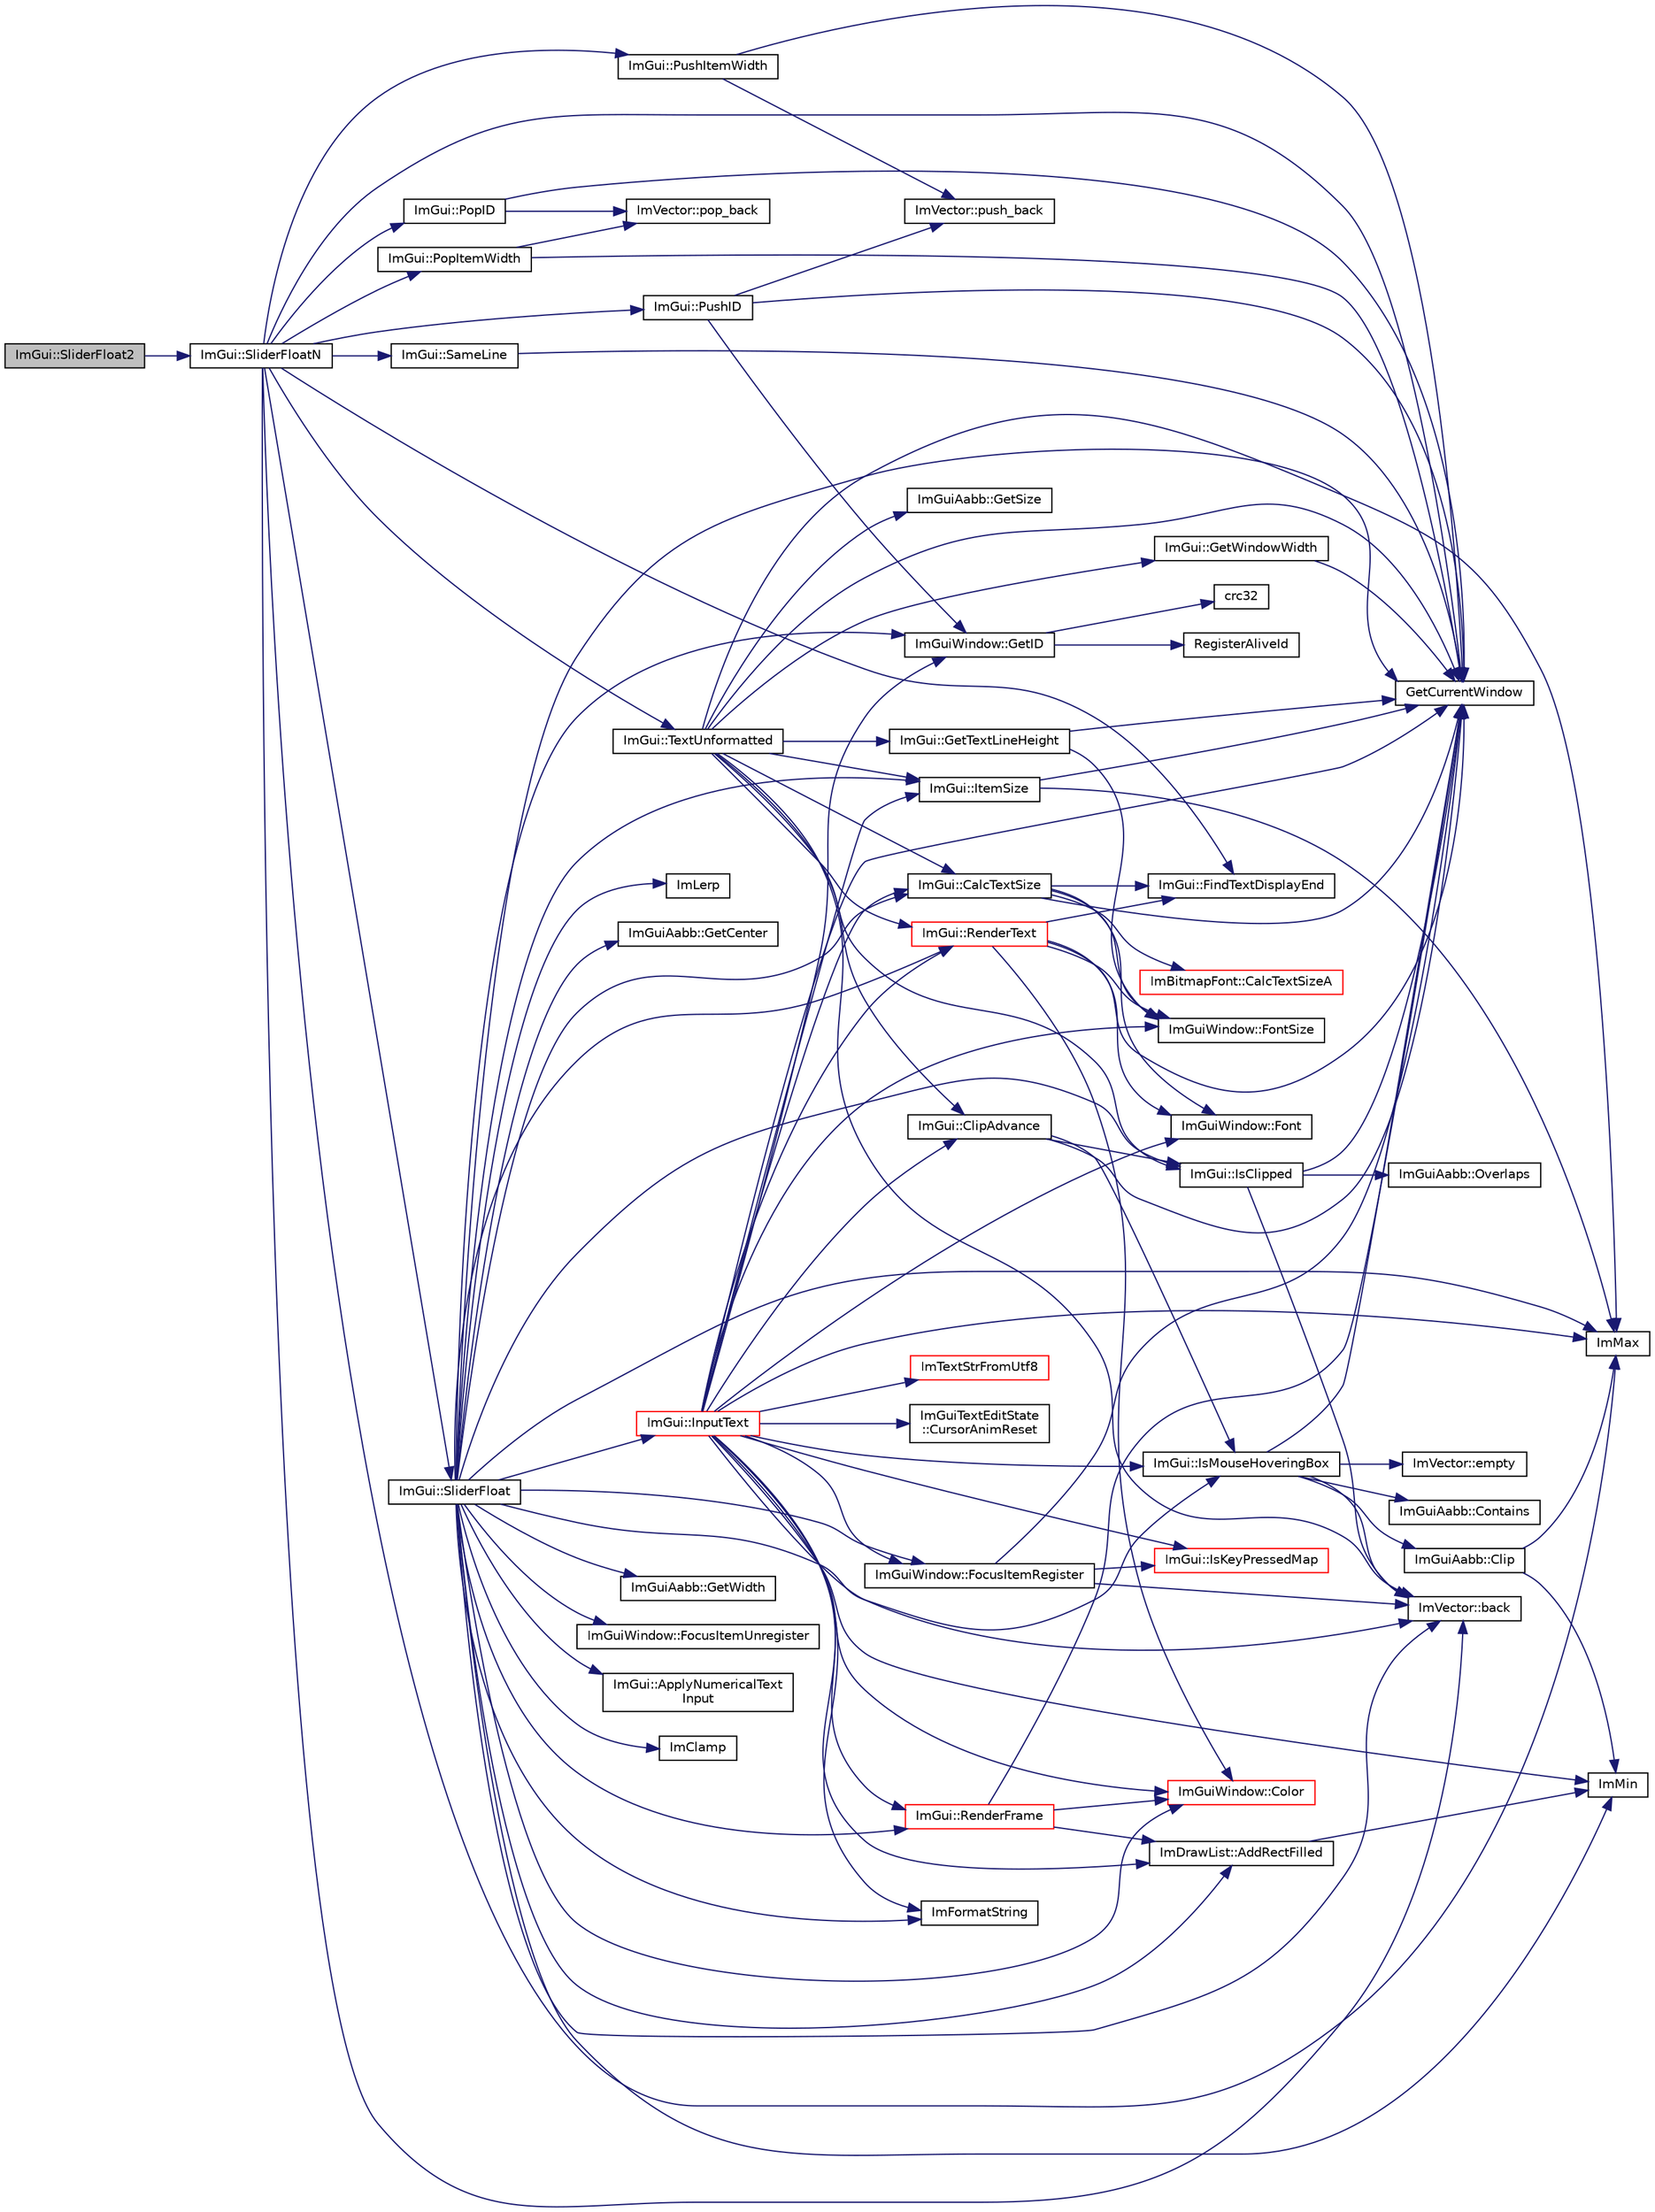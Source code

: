 digraph "ImGui::SliderFloat2"
{
 // INTERACTIVE_SVG=YES
  edge [fontname="Helvetica",fontsize="10",labelfontname="Helvetica",labelfontsize="10"];
  node [fontname="Helvetica",fontsize="10",shape=record];
  rankdir="LR";
  Node1 [label="ImGui::SliderFloat2",height=0.2,width=0.4,color="black", fillcolor="grey75", style="filled" fontcolor="black"];
  Node1 -> Node2 [color="midnightblue",fontsize="10",style="solid",fontname="Helvetica"];
  Node2 [label="ImGui::SliderFloatN",height=0.2,width=0.4,color="black", fillcolor="white", style="filled",URL="$namespace_im_gui.html#aedc90d902fad009849392580608b9411"];
  Node2 -> Node3 [color="midnightblue",fontsize="10",style="solid",fontname="Helvetica"];
  Node3 [label="GetCurrentWindow",height=0.2,width=0.4,color="black", fillcolor="white", style="filled",URL="$imgui_8cpp.html#adf96ede6decde2f532a9cfd91deff1b7"];
  Node2 -> Node4 [color="midnightblue",fontsize="10",style="solid",fontname="Helvetica"];
  Node4 [label="ImVector::back",height=0.2,width=0.4,color="black", fillcolor="white", style="filled",URL="$class_im_vector.html#a3e4424d3fca190894598a6575f9d2401"];
  Node2 -> Node5 [color="midnightblue",fontsize="10",style="solid",fontname="Helvetica"];
  Node5 [label="ImMax",height=0.2,width=0.4,color="black", fillcolor="white", style="filled",URL="$imgui_8cpp.html#a6fb8dd1bd2fa0e1c6065dc7123cb7f3e"];
  Node2 -> Node6 [color="midnightblue",fontsize="10",style="solid",fontname="Helvetica"];
  Node6 [label="ImGui::PushID",height=0.2,width=0.4,color="black", fillcolor="white", style="filled",URL="$namespace_im_gui.html#a27a8533605dc5b8cabf161bf7715bbde"];
  Node6 -> Node3 [color="midnightblue",fontsize="10",style="solid",fontname="Helvetica"];
  Node6 -> Node7 [color="midnightblue",fontsize="10",style="solid",fontname="Helvetica"];
  Node7 [label="ImVector::push_back",height=0.2,width=0.4,color="black", fillcolor="white", style="filled",URL="$class_im_vector.html#a68387993f2a5f5c3b2a7139d9ab778b8"];
  Node6 -> Node8 [color="midnightblue",fontsize="10",style="solid",fontname="Helvetica"];
  Node8 [label="ImGuiWindow::GetID",height=0.2,width=0.4,color="black", fillcolor="white", style="filled",URL="$struct_im_gui_window.html#a634c3af7750e85411246d9ab48181229"];
  Node8 -> Node9 [color="midnightblue",fontsize="10",style="solid",fontname="Helvetica"];
  Node9 [label="crc32",height=0.2,width=0.4,color="black", fillcolor="white", style="filled",URL="$imgui_8cpp.html#ae65a896a0b6059ef55a873c36294292b"];
  Node8 -> Node10 [color="midnightblue",fontsize="10",style="solid",fontname="Helvetica"];
  Node10 [label="RegisterAliveId",height=0.2,width=0.4,color="black", fillcolor="white", style="filled",URL="$imgui_8cpp.html#ab13ff6b56797db596922da45c5d019af"];
  Node2 -> Node11 [color="midnightblue",fontsize="10",style="solid",fontname="Helvetica"];
  Node11 [label="ImGui::PushItemWidth",height=0.2,width=0.4,color="black", fillcolor="white", style="filled",URL="$namespace_im_gui.html#a4ad13bf38f0521a339133248ef3e3036"];
  Node11 -> Node3 [color="midnightblue",fontsize="10",style="solid",fontname="Helvetica"];
  Node11 -> Node7 [color="midnightblue",fontsize="10",style="solid",fontname="Helvetica"];
  Node2 -> Node12 [color="midnightblue",fontsize="10",style="solid",fontname="Helvetica"];
  Node12 [label="ImGui::PopItemWidth",height=0.2,width=0.4,color="black", fillcolor="white", style="filled",URL="$namespace_im_gui.html#ad29a3fc0cb5dfc7f9fc7224512ce90bf"];
  Node12 -> Node3 [color="midnightblue",fontsize="10",style="solid",fontname="Helvetica"];
  Node12 -> Node13 [color="midnightblue",fontsize="10",style="solid",fontname="Helvetica"];
  Node13 [label="ImVector::pop_back",height=0.2,width=0.4,color="black", fillcolor="white", style="filled",URL="$class_im_vector.html#a3db7ce62d3c429effdb893fbf7148c1c"];
  Node2 -> Node14 [color="midnightblue",fontsize="10",style="solid",fontname="Helvetica"];
  Node14 [label="ImGui::SliderFloat",height=0.2,width=0.4,color="black", fillcolor="white", style="filled",URL="$namespace_im_gui.html#a6a38fe9e55fc166836b1bb05584e1312"];
  Node14 -> Node3 [color="midnightblue",fontsize="10",style="solid",fontname="Helvetica"];
  Node14 -> Node8 [color="midnightblue",fontsize="10",style="solid",fontname="Helvetica"];
  Node14 -> Node4 [color="midnightblue",fontsize="10",style="solid",fontname="Helvetica"];
  Node14 -> Node15 [color="midnightblue",fontsize="10",style="solid",fontname="Helvetica"];
  Node15 [label="ImGuiWindow::FocusItemRegister",height=0.2,width=0.4,color="black", fillcolor="white", style="filled",URL="$struct_im_gui_window.html#a7f6f98988076a001ff70109aa963d31f"];
  Node15 -> Node3 [color="midnightblue",fontsize="10",style="solid",fontname="Helvetica"];
  Node15 -> Node4 [color="midnightblue",fontsize="10",style="solid",fontname="Helvetica"];
  Node15 -> Node16 [color="midnightblue",fontsize="10",style="solid",fontname="Helvetica"];
  Node16 [label="ImGui::IsKeyPressedMap",height=0.2,width=0.4,color="red", fillcolor="white", style="filled",URL="$namespace_im_gui.html#ababc1ff7044aaac2b7129c3793e14256"];
  Node14 -> Node17 [color="midnightblue",fontsize="10",style="solid",fontname="Helvetica"];
  Node17 [label="ImGui::CalcTextSize",height=0.2,width=0.4,color="black", fillcolor="white", style="filled",URL="$namespace_im_gui.html#ac2907c83145b2e46a2da2a2be4d00b9f"];
  Node17 -> Node3 [color="midnightblue",fontsize="10",style="solid",fontname="Helvetica"];
  Node17 -> Node18 [color="midnightblue",fontsize="10",style="solid",fontname="Helvetica"];
  Node18 [label="ImGui::FindTextDisplayEnd",height=0.2,width=0.4,color="black", fillcolor="white", style="filled",URL="$namespace_im_gui.html#ac8c1858bd0a955cac49584c29cf1f523"];
  Node17 -> Node19 [color="midnightblue",fontsize="10",style="solid",fontname="Helvetica"];
  Node19 [label="ImGuiWindow::Font",height=0.2,width=0.4,color="black", fillcolor="white", style="filled",URL="$struct_im_gui_window.html#ac631fb65f875bf88728be99868209f78"];
  Node17 -> Node20 [color="midnightblue",fontsize="10",style="solid",fontname="Helvetica"];
  Node20 [label="ImBitmapFont::CalcTextSizeA",height=0.2,width=0.4,color="red", fillcolor="white", style="filled",URL="$struct_im_bitmap_font.html#ab46a39dcf87ba73039d850edf0d44c76"];
  Node17 -> Node21 [color="midnightblue",fontsize="10",style="solid",fontname="Helvetica"];
  Node21 [label="ImGuiWindow::FontSize",height=0.2,width=0.4,color="black", fillcolor="white", style="filled",URL="$struct_im_gui_window.html#a67007799e318d08070b70387ec28d791"];
  Node14 -> Node22 [color="midnightblue",fontsize="10",style="solid",fontname="Helvetica"];
  Node22 [label="ImGui::IsClipped",height=0.2,width=0.4,color="black", fillcolor="white", style="filled",URL="$namespace_im_gui.html#ae07644eac32544b2e923020dbc3d45f8"];
  Node22 -> Node3 [color="midnightblue",fontsize="10",style="solid",fontname="Helvetica"];
  Node22 -> Node23 [color="midnightblue",fontsize="10",style="solid",fontname="Helvetica"];
  Node23 [label="ImGuiAabb::Overlaps",height=0.2,width=0.4,color="black", fillcolor="white", style="filled",URL="$struct_im_gui_aabb.html#a3b20085387cb51fe48f870023cf5b64b"];
  Node22 -> Node4 [color="midnightblue",fontsize="10",style="solid",fontname="Helvetica"];
  Node14 -> Node24 [color="midnightblue",fontsize="10",style="solid",fontname="Helvetica"];
  Node24 [label="ImGui::ItemSize",height=0.2,width=0.4,color="black", fillcolor="white", style="filled",URL="$namespace_im_gui.html#a6da2ff120665802d9124a42fd3dfc97f"];
  Node24 -> Node3 [color="midnightblue",fontsize="10",style="solid",fontname="Helvetica"];
  Node24 -> Node5 [color="midnightblue",fontsize="10",style="solid",fontname="Helvetica"];
  Node14 -> Node5 [color="midnightblue",fontsize="10",style="solid",fontname="Helvetica"];
  Node14 -> Node25 [color="midnightblue",fontsize="10",style="solid",fontname="Helvetica"];
  Node25 [label="ImGuiAabb::GetWidth",height=0.2,width=0.4,color="black", fillcolor="white", style="filled",URL="$struct_im_gui_aabb.html#a3d750122c5414b44262e16a2eec47779"];
  Node14 -> Node26 [color="midnightblue",fontsize="10",style="solid",fontname="Helvetica"];
  Node26 [label="ImGui::IsMouseHoveringBox",height=0.2,width=0.4,color="black", fillcolor="white", style="filled",URL="$namespace_im_gui.html#aef0394b7afa4c5f743bd7a9a204b8a08"];
  Node26 -> Node3 [color="midnightblue",fontsize="10",style="solid",fontname="Helvetica"];
  Node26 -> Node27 [color="midnightblue",fontsize="10",style="solid",fontname="Helvetica"];
  Node27 [label="ImVector::empty",height=0.2,width=0.4,color="black", fillcolor="white", style="filled",URL="$class_im_vector.html#a0605d0ed312e7fad24e3602f6b1b9310"];
  Node26 -> Node4 [color="midnightblue",fontsize="10",style="solid",fontname="Helvetica"];
  Node26 -> Node28 [color="midnightblue",fontsize="10",style="solid",fontname="Helvetica"];
  Node28 [label="ImGuiAabb::Clip",height=0.2,width=0.4,color="black", fillcolor="white", style="filled",URL="$struct_im_gui_aabb.html#a2fb689f41fa136f0d0230d3915d7309d"];
  Node28 -> Node5 [color="midnightblue",fontsize="10",style="solid",fontname="Helvetica"];
  Node28 -> Node29 [color="midnightblue",fontsize="10",style="solid",fontname="Helvetica"];
  Node29 [label="ImMin",height=0.2,width=0.4,color="black", fillcolor="white", style="filled",URL="$imgui_8cpp.html#ac3ad7e7626cd6b46456b3f4c35025d74"];
  Node26 -> Node30 [color="midnightblue",fontsize="10",style="solid",fontname="Helvetica"];
  Node30 [label="ImGuiAabb::Contains",height=0.2,width=0.4,color="black", fillcolor="white", style="filled",URL="$struct_im_gui_aabb.html#abaaac47a27f3fcc4b8e4c7051b2a70c3"];
  Node14 -> Node31 [color="midnightblue",fontsize="10",style="solid",fontname="Helvetica"];
  Node31 [label="ImFormatString",height=0.2,width=0.4,color="black", fillcolor="white", style="filled",URL="$imgui_8cpp.html#aad3493f8cf448075c5679b1ee84c6db0"];
  Node14 -> Node32 [color="midnightblue",fontsize="10",style="solid",fontname="Helvetica"];
  Node32 [label="ImGuiWindow::FocusItemUnregister",height=0.2,width=0.4,color="black", fillcolor="white", style="filled",URL="$struct_im_gui_window.html#a44a4c4ca531f2446296a37abffe2ccee"];
  Node14 -> Node33 [color="midnightblue",fontsize="10",style="solid",fontname="Helvetica"];
  Node33 [label="ImGui::InputText",height=0.2,width=0.4,color="red", fillcolor="white", style="filled",URL="$namespace_im_gui.html#afc6c1a41c1ab4b1abd7f162e7c345e5a"];
  Node33 -> Node3 [color="midnightblue",fontsize="10",style="solid",fontname="Helvetica"];
  Node33 -> Node8 [color="midnightblue",fontsize="10",style="solid",fontname="Helvetica"];
  Node33 -> Node4 [color="midnightblue",fontsize="10",style="solid",fontname="Helvetica"];
  Node33 -> Node17 [color="midnightblue",fontsize="10",style="solid",fontname="Helvetica"];
  Node33 -> Node24 [color="midnightblue",fontsize="10",style="solid",fontname="Helvetica"];
  Node33 -> Node34 [color="midnightblue",fontsize="10",style="solid",fontname="Helvetica"];
  Node34 [label="ImGui::ClipAdvance",height=0.2,width=0.4,color="black", fillcolor="white", style="filled",URL="$namespace_im_gui.html#a1c5c94a5be3b62fae2a172512137f850"];
  Node34 -> Node3 [color="midnightblue",fontsize="10",style="solid",fontname="Helvetica"];
  Node34 -> Node22 [color="midnightblue",fontsize="10",style="solid",fontname="Helvetica"];
  Node34 -> Node26 [color="midnightblue",fontsize="10",style="solid",fontname="Helvetica"];
  Node33 -> Node15 [color="midnightblue",fontsize="10",style="solid",fontname="Helvetica"];
  Node33 -> Node26 [color="midnightblue",fontsize="10",style="solid",fontname="Helvetica"];
  Node33 -> Node31 [color="midnightblue",fontsize="10",style="solid",fontname="Helvetica"];
  Node33 -> Node35 [color="midnightblue",fontsize="10",style="solid",fontname="Helvetica"];
  Node35 [label="ImTextStrFromUtf8",height=0.2,width=0.4,color="red", fillcolor="white", style="filled",URL="$imgui_8cpp.html#a67210b455625d870a7b7897c30383633"];
  Node33 -> Node36 [color="midnightblue",fontsize="10",style="solid",fontname="Helvetica"];
  Node36 [label="ImGuiTextEditState\l::CursorAnimReset",height=0.2,width=0.4,color="black", fillcolor="white", style="filled",URL="$struct_im_gui_text_edit_state.html#abed49497339d5242f42d86193a2c683e"];
  Node33 -> Node19 [color="midnightblue",fontsize="10",style="solid",fontname="Helvetica"];
  Node33 -> Node21 [color="midnightblue",fontsize="10",style="solid",fontname="Helvetica"];
  Node33 -> Node16 [color="midnightblue",fontsize="10",style="solid",fontname="Helvetica"];
  Node33 -> Node29 [color="midnightblue",fontsize="10",style="solid",fontname="Helvetica"];
  Node33 -> Node5 [color="midnightblue",fontsize="10",style="solid",fontname="Helvetica"];
  Node33 -> Node37 [color="midnightblue",fontsize="10",style="solid",fontname="Helvetica"];
  Node37 [label="ImGui::RenderFrame",height=0.2,width=0.4,color="red", fillcolor="white", style="filled",URL="$namespace_im_gui.html#a824535d17781ceadb97b699f61650693"];
  Node37 -> Node3 [color="midnightblue",fontsize="10",style="solid",fontname="Helvetica"];
  Node37 -> Node38 [color="midnightblue",fontsize="10",style="solid",fontname="Helvetica"];
  Node38 [label="ImDrawList::AddRectFilled",height=0.2,width=0.4,color="black", fillcolor="white", style="filled",URL="$struct_im_draw_list.html#aac5cc813af591f43d924462cd6a79357"];
  Node38 -> Node29 [color="midnightblue",fontsize="10",style="solid",fontname="Helvetica"];
  Node37 -> Node39 [color="midnightblue",fontsize="10",style="solid",fontname="Helvetica"];
  Node39 [label="ImGuiWindow::Color",height=0.2,width=0.4,color="red", fillcolor="white", style="filled",URL="$struct_im_gui_window.html#a1e075e3d3b49bef5a694c4f53827a9a5"];
  Node33 -> Node39 [color="midnightblue",fontsize="10",style="solid",fontname="Helvetica"];
  Node33 -> Node38 [color="midnightblue",fontsize="10",style="solid",fontname="Helvetica"];
  Node33 -> Node40 [color="midnightblue",fontsize="10",style="solid",fontname="Helvetica"];
  Node40 [label="ImGui::RenderText",height=0.2,width=0.4,color="red", fillcolor="white", style="filled",URL="$namespace_im_gui.html#ab8ce328bc928321be38351b99652f968"];
  Node40 -> Node3 [color="midnightblue",fontsize="10",style="solid",fontname="Helvetica"];
  Node40 -> Node18 [color="midnightblue",fontsize="10",style="solid",fontname="Helvetica"];
  Node40 -> Node19 [color="midnightblue",fontsize="10",style="solid",fontname="Helvetica"];
  Node40 -> Node21 [color="midnightblue",fontsize="10",style="solid",fontname="Helvetica"];
  Node40 -> Node39 [color="midnightblue",fontsize="10",style="solid",fontname="Helvetica"];
  Node14 -> Node41 [color="midnightblue",fontsize="10",style="solid",fontname="Helvetica"];
  Node41 [label="ImGui::ApplyNumericalText\lInput",height=0.2,width=0.4,color="black", fillcolor="white", style="filled",URL="$namespace_im_gui.html#a5ba8cf748f0a76fcb6aa31ef25625da8"];
  Node14 -> Node37 [color="midnightblue",fontsize="10",style="solid",fontname="Helvetica"];
  Node14 -> Node39 [color="midnightblue",fontsize="10",style="solid",fontname="Helvetica"];
  Node14 -> Node42 [color="midnightblue",fontsize="10",style="solid",fontname="Helvetica"];
  Node42 [label="ImClamp",height=0.2,width=0.4,color="black", fillcolor="white", style="filled",URL="$imgui_8cpp.html#a51f8c6838b99b66da311ebd61aef059c"];
  Node14 -> Node43 [color="midnightblue",fontsize="10",style="solid",fontname="Helvetica"];
  Node43 [label="ImLerp",height=0.2,width=0.4,color="black", fillcolor="white", style="filled",URL="$imgui_8cpp.html#a105a223277155063e0f974ec35b3cbfc"];
  Node14 -> Node29 [color="midnightblue",fontsize="10",style="solid",fontname="Helvetica"];
  Node14 -> Node38 [color="midnightblue",fontsize="10",style="solid",fontname="Helvetica"];
  Node14 -> Node40 [color="midnightblue",fontsize="10",style="solid",fontname="Helvetica"];
  Node14 -> Node44 [color="midnightblue",fontsize="10",style="solid",fontname="Helvetica"];
  Node44 [label="ImGuiAabb::GetCenter",height=0.2,width=0.4,color="black", fillcolor="white", style="filled",URL="$struct_im_gui_aabb.html#ae23d2961320dce07c6354fb636a9d5ef"];
  Node2 -> Node45 [color="midnightblue",fontsize="10",style="solid",fontname="Helvetica"];
  Node45 [label="ImGui::SameLine",height=0.2,width=0.4,color="black", fillcolor="white", style="filled",URL="$namespace_im_gui.html#a0ea4b9716e26210631464ed45098ed1d"];
  Node45 -> Node3 [color="midnightblue",fontsize="10",style="solid",fontname="Helvetica"];
  Node2 -> Node46 [color="midnightblue",fontsize="10",style="solid",fontname="Helvetica"];
  Node46 [label="ImGui::PopID",height=0.2,width=0.4,color="black", fillcolor="white", style="filled",URL="$namespace_im_gui.html#aba0b2d8f890a5d435ae43d0c4a2d4dd1"];
  Node46 -> Node3 [color="midnightblue",fontsize="10",style="solid",fontname="Helvetica"];
  Node46 -> Node13 [color="midnightblue",fontsize="10",style="solid",fontname="Helvetica"];
  Node2 -> Node47 [color="midnightblue",fontsize="10",style="solid",fontname="Helvetica"];
  Node47 [label="ImGui::TextUnformatted",height=0.2,width=0.4,color="black", fillcolor="white", style="filled",URL="$namespace_im_gui.html#ae3e233be79afe818d9eb5fe8a8abf9cf"];
  Node47 -> Node3 [color="midnightblue",fontsize="10",style="solid",fontname="Helvetica"];
  Node47 -> Node48 [color="midnightblue",fontsize="10",style="solid",fontname="Helvetica"];
  Node48 [label="ImGui::GetTextLineHeight",height=0.2,width=0.4,color="black", fillcolor="white", style="filled",URL="$namespace_im_gui.html#aaba5637199d31ea23d4d143b30a44aff"];
  Node48 -> Node3 [color="midnightblue",fontsize="10",style="solid",fontname="Helvetica"];
  Node48 -> Node21 [color="midnightblue",fontsize="10",style="solid",fontname="Helvetica"];
  Node47 -> Node4 [color="midnightblue",fontsize="10",style="solid",fontname="Helvetica"];
  Node47 -> Node49 [color="midnightblue",fontsize="10",style="solid",fontname="Helvetica"];
  Node49 [label="ImGui::GetWindowWidth",height=0.2,width=0.4,color="black", fillcolor="white", style="filled",URL="$namespace_im_gui.html#a471ff23945b99541c506dbdc2a9004cf"];
  Node49 -> Node3 [color="midnightblue",fontsize="10",style="solid",fontname="Helvetica"];
  Node47 -> Node22 [color="midnightblue",fontsize="10",style="solid",fontname="Helvetica"];
  Node47 -> Node17 [color="midnightblue",fontsize="10",style="solid",fontname="Helvetica"];
  Node47 -> Node5 [color="midnightblue",fontsize="10",style="solid",fontname="Helvetica"];
  Node47 -> Node40 [color="midnightblue",fontsize="10",style="solid",fontname="Helvetica"];
  Node47 -> Node24 [color="midnightblue",fontsize="10",style="solid",fontname="Helvetica"];
  Node47 -> Node34 [color="midnightblue",fontsize="10",style="solid",fontname="Helvetica"];
  Node47 -> Node50 [color="midnightblue",fontsize="10",style="solid",fontname="Helvetica"];
  Node50 [label="ImGuiAabb::GetSize",height=0.2,width=0.4,color="black", fillcolor="white", style="filled",URL="$struct_im_gui_aabb.html#ada06a0699f4ba13c34c14ddbaf65cb00"];
  Node2 -> Node18 [color="midnightblue",fontsize="10",style="solid",fontname="Helvetica"];
}
